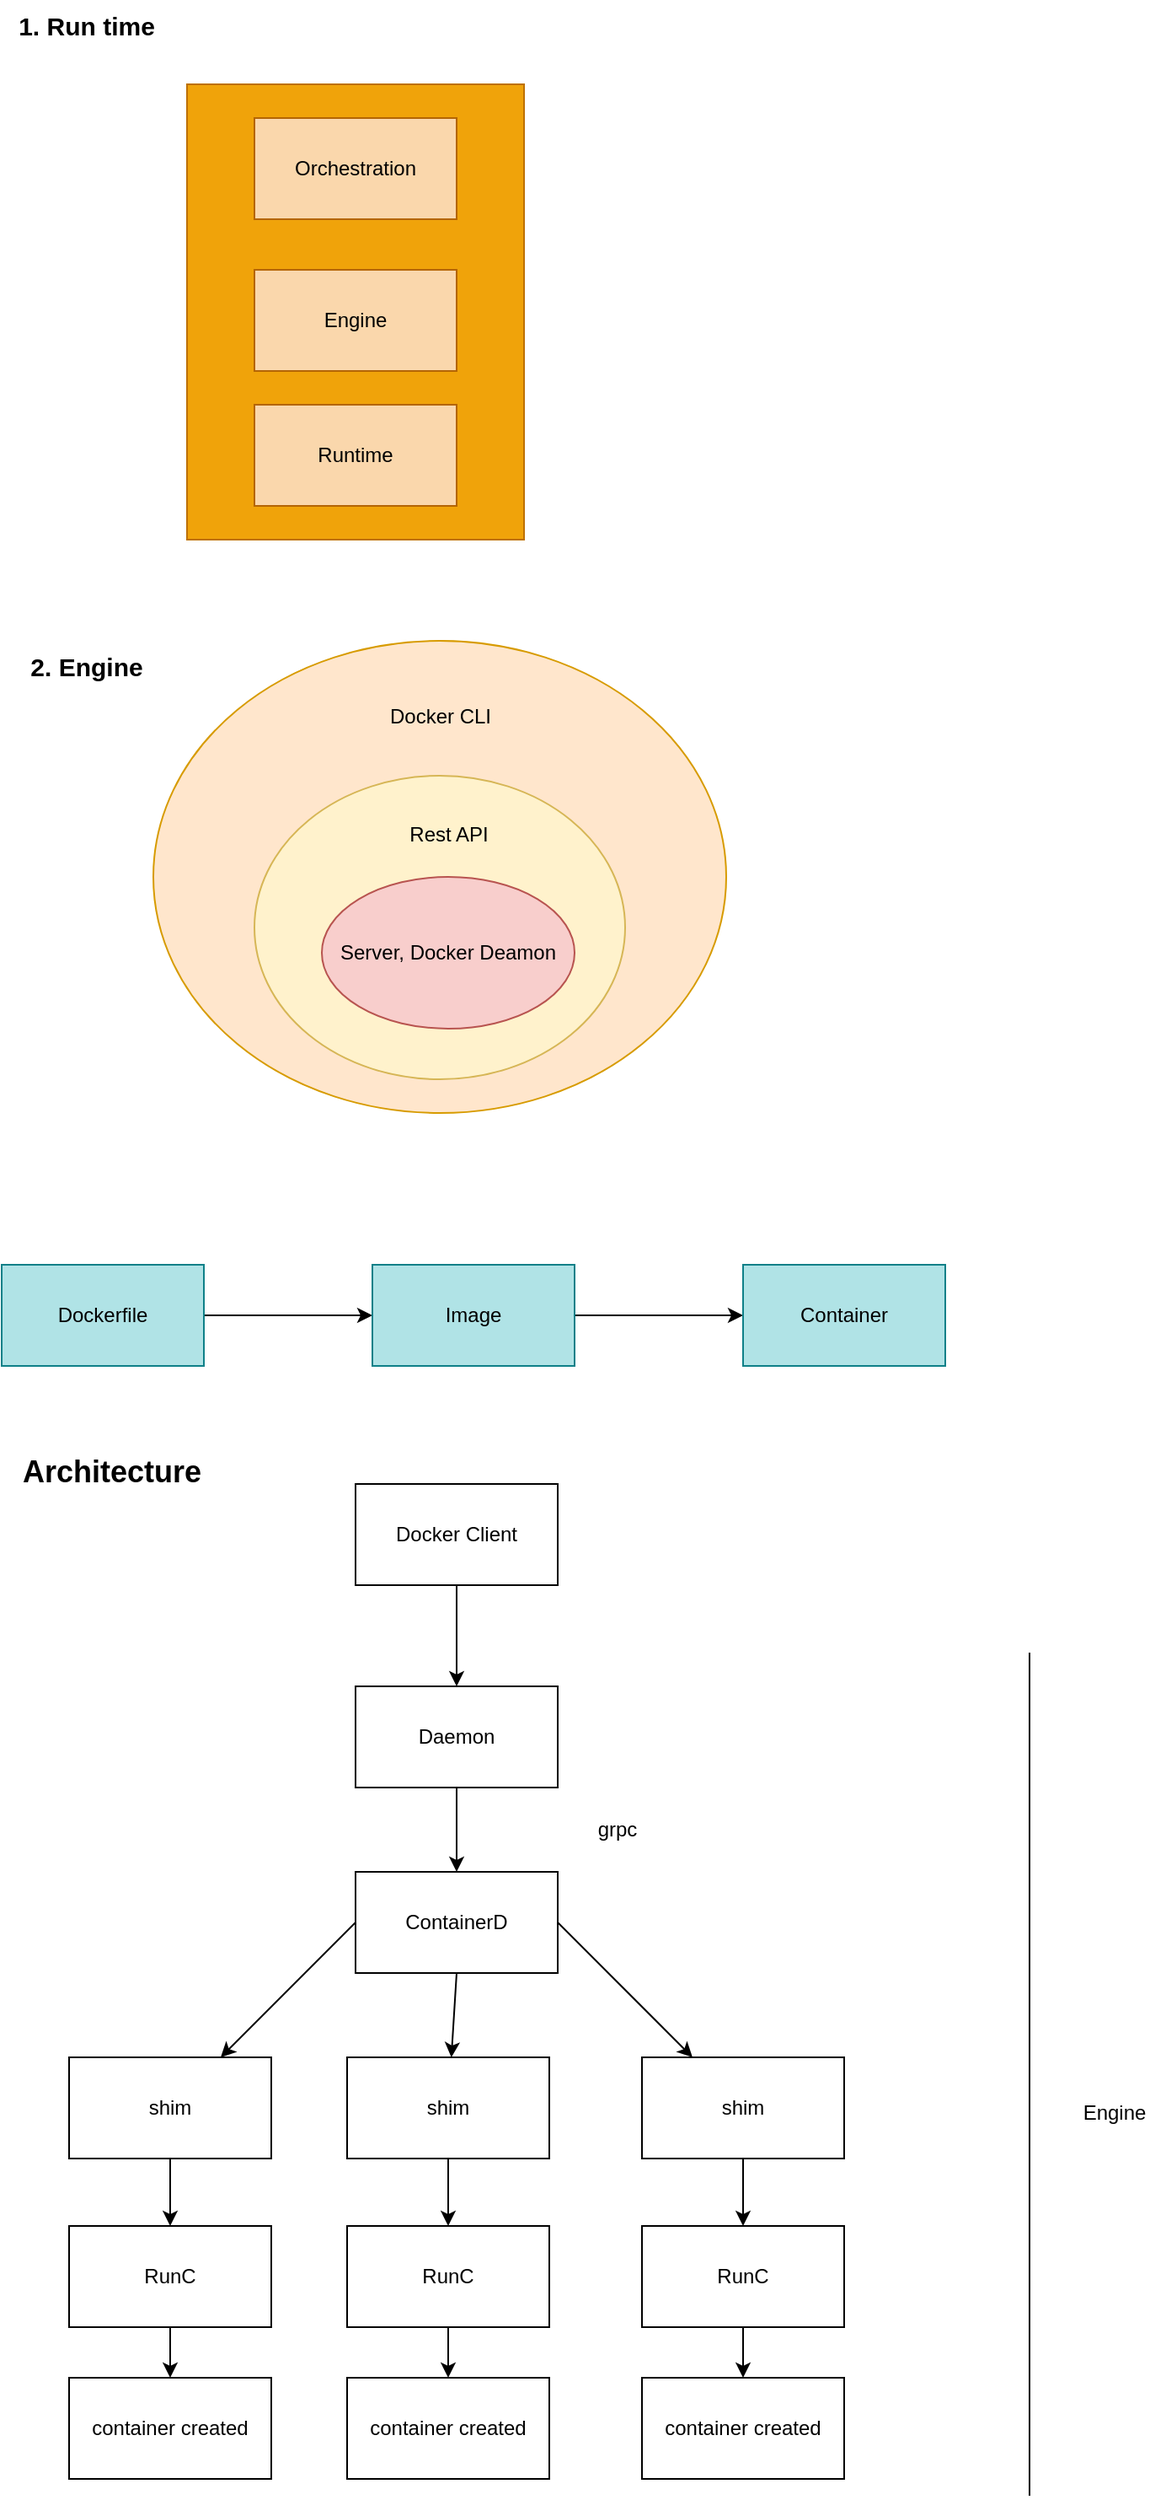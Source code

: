 <mxfile>
    <diagram id="zYEfJgrEcSJq-ACq3u0Z" name="Page-1">
        <mxGraphModel dx="735" dy="527" grid="1" gridSize="10" guides="1" tooltips="1" connect="1" arrows="1" fold="1" page="1" pageScale="1" pageWidth="850" pageHeight="1100" math="0" shadow="0">
            <root>
                <mxCell id="0"/>
                <mxCell id="1" parent="0"/>
                <mxCell id="2" value="" style="whiteSpace=wrap;html=1;fillColor=#f0a30a;fontColor=#000000;strokeColor=#BD7000;" parent="1" vertex="1">
                    <mxGeometry x="140" y="140" width="200" height="270" as="geometry"/>
                </mxCell>
                <mxCell id="4" value="Orchestration" style="whiteSpace=wrap;html=1;fillColor=#fad7ac;strokeColor=#b46504;" parent="1" vertex="1">
                    <mxGeometry x="180" y="160" width="120" height="60" as="geometry"/>
                </mxCell>
                <mxCell id="5" value="Engine" style="whiteSpace=wrap;html=1;fillColor=#fad7ac;strokeColor=#b46504;" parent="1" vertex="1">
                    <mxGeometry x="180" y="250" width="120" height="60" as="geometry"/>
                </mxCell>
                <mxCell id="6" value="Runtime" style="whiteSpace=wrap;html=1;fillColor=#fad7ac;strokeColor=#b46504;" parent="1" vertex="1">
                    <mxGeometry x="180" y="330" width="120" height="60" as="geometry"/>
                </mxCell>
                <mxCell id="7" value="&lt;b&gt;&lt;font style=&quot;font-size: 15px;&quot;&gt;1. Run time&lt;/font&gt;&lt;/b&gt;" style="text;html=1;align=center;verticalAlign=middle;resizable=0;points=[];autosize=1;strokeColor=none;fillColor=none;" parent="1" vertex="1">
                    <mxGeometry x="30" y="90" width="100" height="30" as="geometry"/>
                </mxCell>
                <mxCell id="9" value="&lt;b&gt;&lt;font style=&quot;font-size: 15px;&quot;&gt;2. Engine&lt;/font&gt;&lt;/b&gt;" style="text;html=1;align=center;verticalAlign=middle;resizable=0;points=[];autosize=1;strokeColor=none;fillColor=none;" parent="1" vertex="1">
                    <mxGeometry x="35" y="470" width="90" height="30" as="geometry"/>
                </mxCell>
                <mxCell id="10" value="" style="ellipse;whiteSpace=wrap;html=1;fillColor=#ffe6cc;strokeColor=#d79b00;" parent="1" vertex="1">
                    <mxGeometry x="120" y="470" width="340" height="280" as="geometry"/>
                </mxCell>
                <mxCell id="11" value="" style="ellipse;whiteSpace=wrap;html=1;fillColor=#fff2cc;strokeColor=#d6b656;" parent="1" vertex="1">
                    <mxGeometry x="180" y="550" width="220" height="180" as="geometry"/>
                </mxCell>
                <mxCell id="12" value="Server, Docker Deamon" style="ellipse;whiteSpace=wrap;html=1;fillColor=#f8cecc;strokeColor=#b85450;" parent="1" vertex="1">
                    <mxGeometry x="220" y="610" width="150" height="90" as="geometry"/>
                </mxCell>
                <mxCell id="13" value="Rest API" style="text;html=1;align=center;verticalAlign=middle;resizable=0;points=[];autosize=1;strokeColor=none;fillColor=none;" parent="1" vertex="1">
                    <mxGeometry x="260" y="570" width="70" height="30" as="geometry"/>
                </mxCell>
                <mxCell id="14" value="Docker CLI" style="text;html=1;align=center;verticalAlign=middle;resizable=0;points=[];autosize=1;strokeColor=none;fillColor=none;" parent="1" vertex="1">
                    <mxGeometry x="250" y="500" width="80" height="30" as="geometry"/>
                </mxCell>
                <mxCell id="18" value="" style="edgeStyle=none;html=1;" parent="1" source="15" target="16" edge="1">
                    <mxGeometry relative="1" as="geometry"/>
                </mxCell>
                <mxCell id="15" value="Dockerfile" style="whiteSpace=wrap;html=1;fillColor=#b0e3e6;strokeColor=#0e8088;" parent="1" vertex="1">
                    <mxGeometry x="30" y="840" width="120" height="60" as="geometry"/>
                </mxCell>
                <mxCell id="19" value="" style="edgeStyle=none;html=1;" parent="1" source="16" target="17" edge="1">
                    <mxGeometry relative="1" as="geometry"/>
                </mxCell>
                <mxCell id="16" value="Image" style="whiteSpace=wrap;html=1;fillColor=#b0e3e6;strokeColor=#0e8088;" parent="1" vertex="1">
                    <mxGeometry x="250" y="840" width="120" height="60" as="geometry"/>
                </mxCell>
                <mxCell id="17" value="Container" style="whiteSpace=wrap;html=1;fillColor=#b0e3e6;strokeColor=#0e8088;" parent="1" vertex="1">
                    <mxGeometry x="470" y="840" width="120" height="60" as="geometry"/>
                </mxCell>
                <mxCell id="33" value="" style="edgeStyle=none;html=1;" edge="1" parent="1" source="20" target="21">
                    <mxGeometry relative="1" as="geometry"/>
                </mxCell>
                <mxCell id="20" value="Docker Client" style="whiteSpace=wrap;html=1;" vertex="1" parent="1">
                    <mxGeometry x="240" y="970" width="120" height="60" as="geometry"/>
                </mxCell>
                <mxCell id="34" value="" style="edgeStyle=none;html=1;" edge="1" parent="1" source="21" target="22">
                    <mxGeometry relative="1" as="geometry"/>
                </mxCell>
                <mxCell id="21" value="Daemon" style="whiteSpace=wrap;html=1;" vertex="1" parent="1">
                    <mxGeometry x="240" y="1090" width="120" height="60" as="geometry"/>
                </mxCell>
                <mxCell id="35" style="edgeStyle=none;html=1;exitX=0;exitY=0.5;exitDx=0;exitDy=0;" edge="1" parent="1" source="22" target="23">
                    <mxGeometry relative="1" as="geometry"/>
                </mxCell>
                <mxCell id="36" style="edgeStyle=none;html=1;exitX=1;exitY=0.5;exitDx=0;exitDy=0;" edge="1" parent="1" source="22" target="26">
                    <mxGeometry relative="1" as="geometry"/>
                </mxCell>
                <mxCell id="37" style="edgeStyle=none;html=1;exitX=0.5;exitY=1;exitDx=0;exitDy=0;" edge="1" parent="1" source="22" target="25">
                    <mxGeometry relative="1" as="geometry"/>
                </mxCell>
                <mxCell id="22" value="ContainerD" style="whiteSpace=wrap;html=1;" vertex="1" parent="1">
                    <mxGeometry x="240" y="1200" width="120" height="60" as="geometry"/>
                </mxCell>
                <mxCell id="38" value="" style="edgeStyle=none;html=1;" edge="1" parent="1" source="23" target="27">
                    <mxGeometry relative="1" as="geometry"/>
                </mxCell>
                <mxCell id="23" value="shim" style="whiteSpace=wrap;html=1;" vertex="1" parent="1">
                    <mxGeometry x="70" y="1310" width="120" height="60" as="geometry"/>
                </mxCell>
                <mxCell id="24" value="&lt;b&gt;&lt;font style=&quot;font-size: 18px;&quot;&gt;Architecture&lt;/font&gt;&lt;/b&gt;" style="text;html=1;align=center;verticalAlign=middle;resizable=0;points=[];autosize=1;strokeColor=none;fillColor=none;" vertex="1" parent="1">
                    <mxGeometry x="30" y="943" width="130" height="40" as="geometry"/>
                </mxCell>
                <mxCell id="39" value="" style="edgeStyle=none;html=1;" edge="1" parent="1" source="25" target="28">
                    <mxGeometry relative="1" as="geometry"/>
                </mxCell>
                <mxCell id="25" value="shim" style="whiteSpace=wrap;html=1;" vertex="1" parent="1">
                    <mxGeometry x="235" y="1310" width="120" height="60" as="geometry"/>
                </mxCell>
                <mxCell id="40" value="" style="edgeStyle=none;html=1;" edge="1" parent="1" source="26" target="29">
                    <mxGeometry relative="1" as="geometry"/>
                </mxCell>
                <mxCell id="26" value="shim" style="whiteSpace=wrap;html=1;" vertex="1" parent="1">
                    <mxGeometry x="410" y="1310" width="120" height="60" as="geometry"/>
                </mxCell>
                <mxCell id="43" value="" style="edgeStyle=none;html=1;" edge="1" parent="1" source="27" target="30">
                    <mxGeometry relative="1" as="geometry"/>
                </mxCell>
                <mxCell id="27" value="RunC" style="whiteSpace=wrap;html=1;" vertex="1" parent="1">
                    <mxGeometry x="70" y="1410" width="120" height="60" as="geometry"/>
                </mxCell>
                <mxCell id="42" value="" style="edgeStyle=none;html=1;" edge="1" parent="1" source="28" target="31">
                    <mxGeometry relative="1" as="geometry"/>
                </mxCell>
                <mxCell id="28" value="RunC" style="whiteSpace=wrap;html=1;" vertex="1" parent="1">
                    <mxGeometry x="235" y="1410" width="120" height="60" as="geometry"/>
                </mxCell>
                <mxCell id="41" value="" style="edgeStyle=none;html=1;" edge="1" parent="1" source="29" target="32">
                    <mxGeometry relative="1" as="geometry"/>
                </mxCell>
                <mxCell id="29" value="RunC" style="whiteSpace=wrap;html=1;" vertex="1" parent="1">
                    <mxGeometry x="410" y="1410" width="120" height="60" as="geometry"/>
                </mxCell>
                <mxCell id="30" value="container created" style="whiteSpace=wrap;html=1;" vertex="1" parent="1">
                    <mxGeometry x="70" y="1500" width="120" height="60" as="geometry"/>
                </mxCell>
                <mxCell id="31" value="container created" style="whiteSpace=wrap;html=1;" vertex="1" parent="1">
                    <mxGeometry x="235" y="1500" width="120" height="60" as="geometry"/>
                </mxCell>
                <mxCell id="32" value="container created" style="whiteSpace=wrap;html=1;" vertex="1" parent="1">
                    <mxGeometry x="410" y="1500" width="120" height="60" as="geometry"/>
                </mxCell>
                <mxCell id="45" value="" style="endArrow=none;html=1;" edge="1" parent="1">
                    <mxGeometry width="50" height="50" relative="1" as="geometry">
                        <mxPoint x="640" y="1570" as="sourcePoint"/>
                        <mxPoint x="640" y="1070" as="targetPoint"/>
                    </mxGeometry>
                </mxCell>
                <mxCell id="46" value="Engine" style="text;html=1;align=center;verticalAlign=middle;resizable=0;points=[];autosize=1;strokeColor=none;fillColor=none;" vertex="1" parent="1">
                    <mxGeometry x="660" y="1328" width="60" height="30" as="geometry"/>
                </mxCell>
                <mxCell id="47" value="grpc" style="text;html=1;align=center;verticalAlign=middle;resizable=0;points=[];autosize=1;strokeColor=none;fillColor=none;" vertex="1" parent="1">
                    <mxGeometry x="370" y="1160" width="50" height="30" as="geometry"/>
                </mxCell>
            </root>
        </mxGraphModel>
    </diagram>
</mxfile>